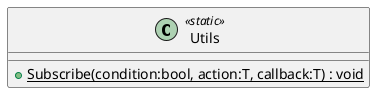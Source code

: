 @startuml
class Utils <<static>> {
    + {static} Subscribe(condition:bool, action:T, callback:T) : void
}
@enduml
